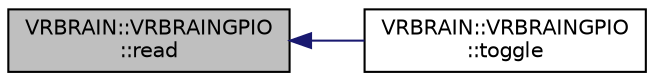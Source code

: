digraph "VRBRAIN::VRBRAINGPIO::read"
{
 // INTERACTIVE_SVG=YES
  edge [fontname="Helvetica",fontsize="10",labelfontname="Helvetica",labelfontsize="10"];
  node [fontname="Helvetica",fontsize="10",shape=record];
  rankdir="LR";
  Node1 [label="VRBRAIN::VRBRAINGPIO\l::read",height=0.2,width=0.4,color="black", fillcolor="grey75", style="filled" fontcolor="black"];
  Node1 -> Node2 [dir="back",color="midnightblue",fontsize="10",style="solid",fontname="Helvetica"];
  Node2 [label="VRBRAIN::VRBRAINGPIO\l::toggle",height=0.2,width=0.4,color="black", fillcolor="white", style="filled",URL="$classVRBRAIN_1_1VRBRAINGPIO.html#a8163f06f328306390749b82e88b0165e"];
}
